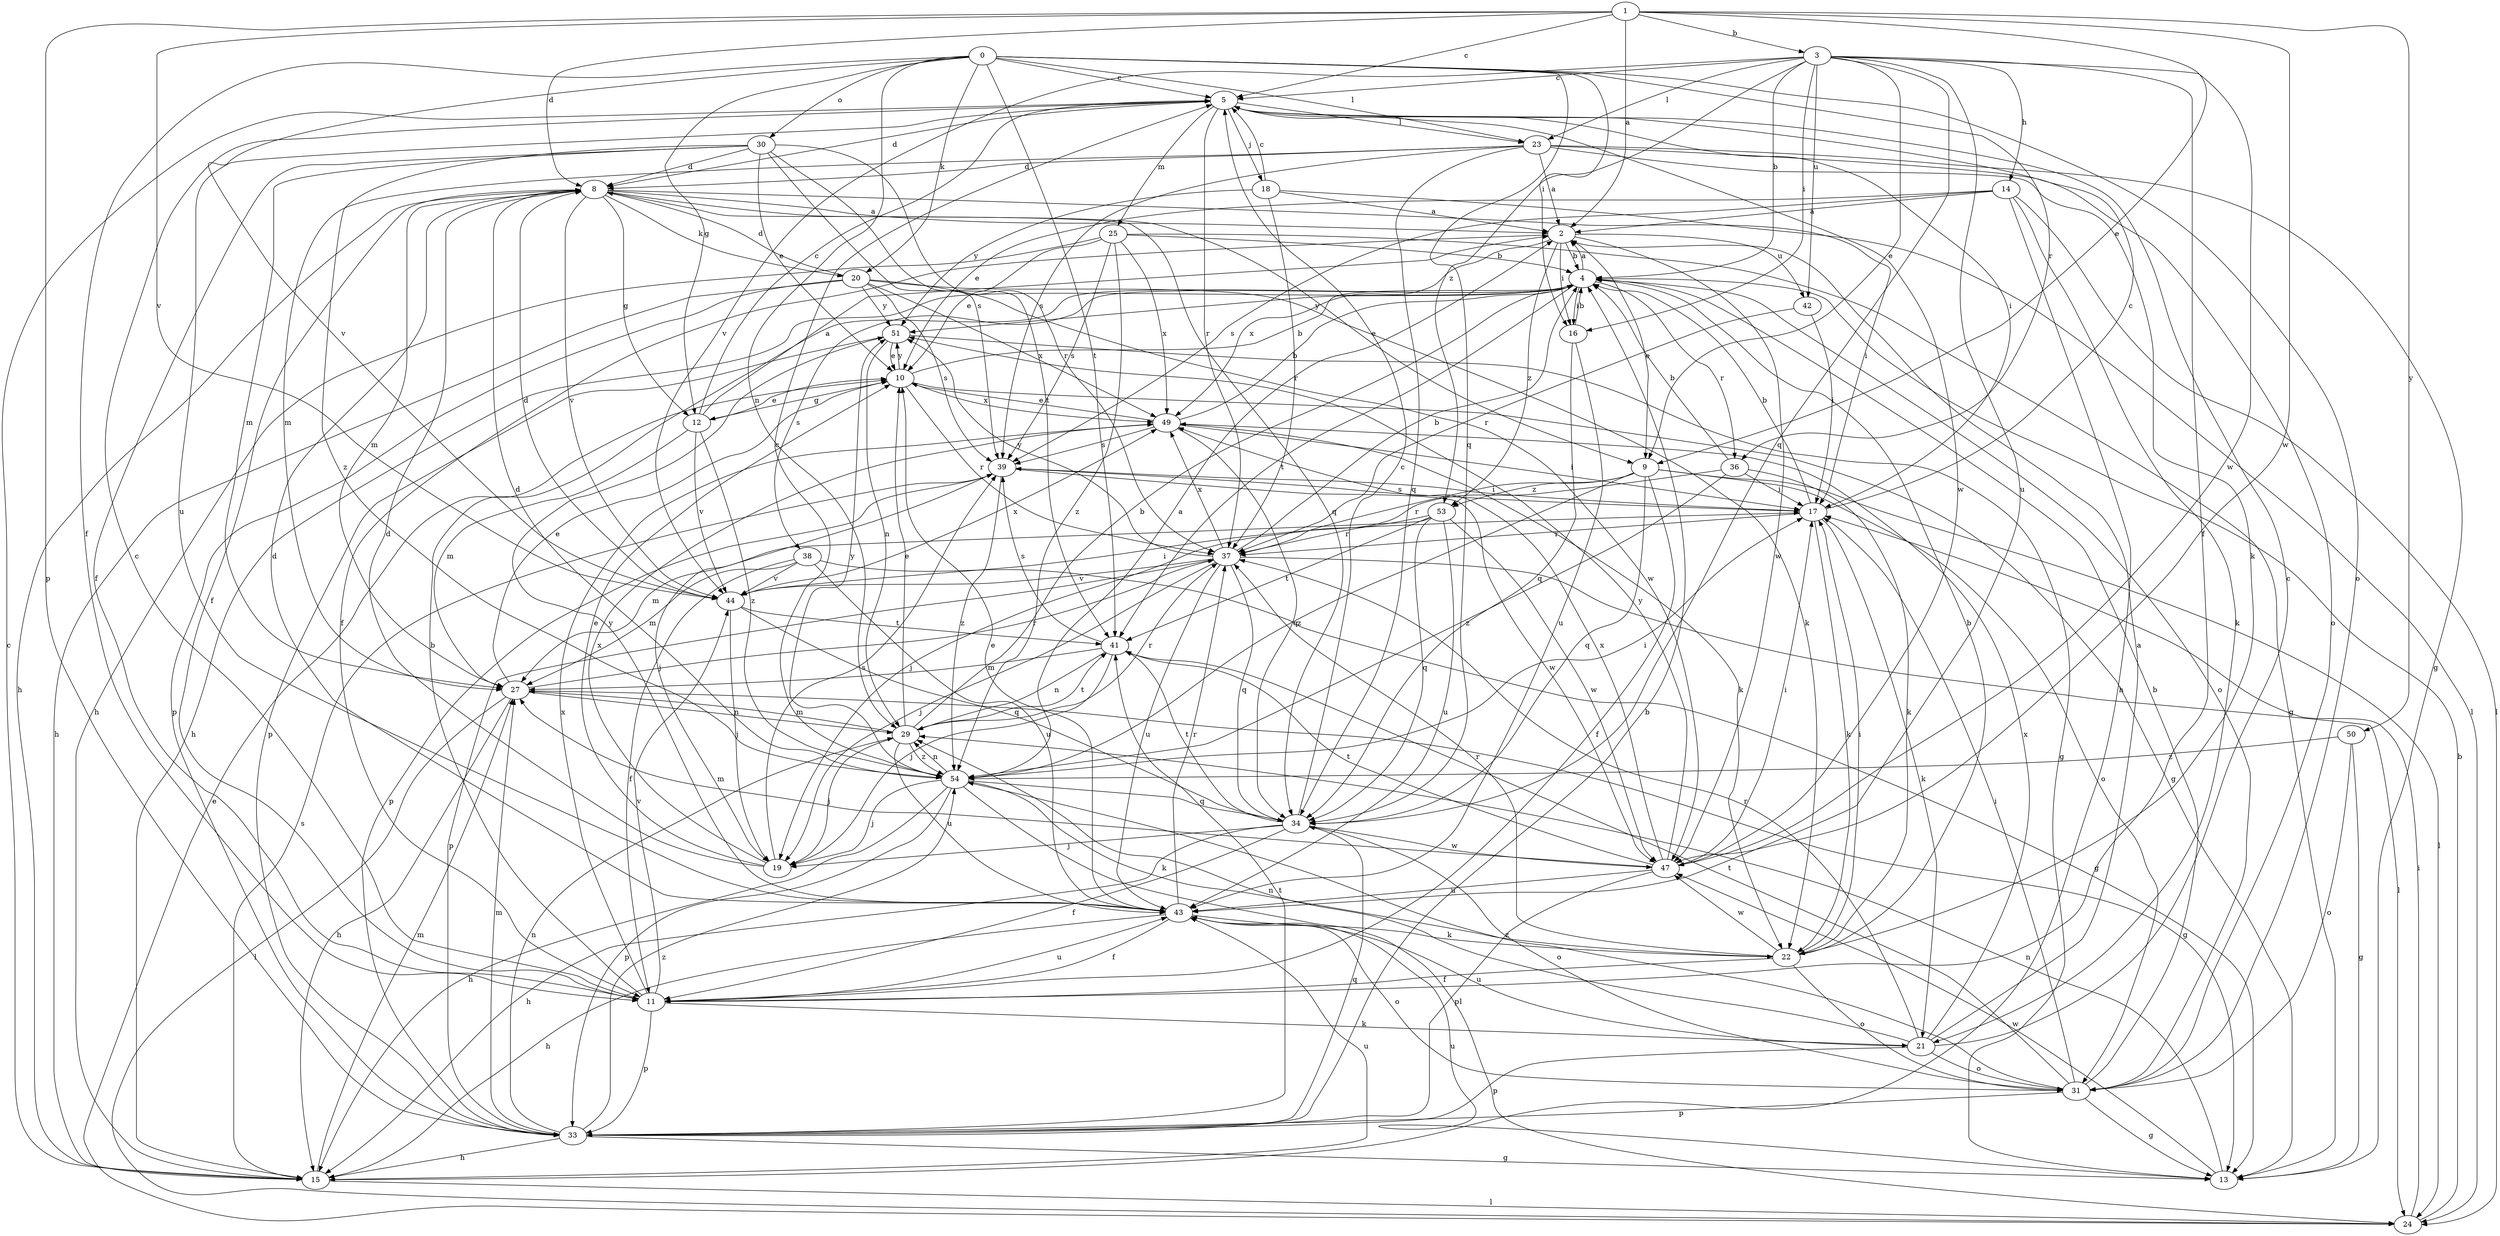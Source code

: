 strict digraph  {
0;
1;
2;
3;
4;
5;
8;
9;
10;
11;
12;
13;
14;
15;
16;
17;
18;
19;
20;
21;
22;
23;
24;
25;
27;
29;
30;
31;
33;
34;
36;
37;
38;
39;
41;
42;
43;
44;
47;
49;
50;
51;
53;
54;
0 -> 5  [label=c];
0 -> 11  [label=f];
0 -> 12  [label=g];
0 -> 16  [label=i];
0 -> 20  [label=k];
0 -> 23  [label=l];
0 -> 29  [label=n];
0 -> 30  [label=o];
0 -> 31  [label=o];
0 -> 34  [label=q];
0 -> 36  [label=r];
0 -> 41  [label=t];
0 -> 44  [label=v];
1 -> 2  [label=a];
1 -> 3  [label=b];
1 -> 5  [label=c];
1 -> 8  [label=d];
1 -> 9  [label=e];
1 -> 33  [label=p];
1 -> 44  [label=v];
1 -> 47  [label=w];
1 -> 50  [label=y];
2 -> 4  [label=b];
2 -> 9  [label=e];
2 -> 11  [label=f];
2 -> 16  [label=i];
2 -> 42  [label=u];
2 -> 47  [label=w];
2 -> 49  [label=x];
2 -> 53  [label=z];
3 -> 4  [label=b];
3 -> 5  [label=c];
3 -> 9  [label=e];
3 -> 11  [label=f];
3 -> 14  [label=h];
3 -> 16  [label=i];
3 -> 23  [label=l];
3 -> 34  [label=q];
3 -> 42  [label=u];
3 -> 43  [label=u];
3 -> 44  [label=v];
3 -> 47  [label=w];
3 -> 53  [label=z];
4 -> 2  [label=a];
4 -> 15  [label=h];
4 -> 16  [label=i];
4 -> 31  [label=o];
4 -> 36  [label=r];
4 -> 38  [label=s];
4 -> 41  [label=t];
4 -> 51  [label=y];
5 -> 8  [label=d];
5 -> 17  [label=i];
5 -> 18  [label=j];
5 -> 23  [label=l];
5 -> 25  [label=m];
5 -> 37  [label=r];
5 -> 43  [label=u];
5 -> 47  [label=w];
8 -> 2  [label=a];
8 -> 9  [label=e];
8 -> 11  [label=f];
8 -> 12  [label=g];
8 -> 15  [label=h];
8 -> 17  [label=i];
8 -> 20  [label=k];
8 -> 27  [label=m];
8 -> 34  [label=q];
8 -> 44  [label=v];
9 -> 11  [label=f];
9 -> 24  [label=l];
9 -> 31  [label=o];
9 -> 34  [label=q];
9 -> 37  [label=r];
9 -> 53  [label=z];
9 -> 54  [label=z];
10 -> 4  [label=b];
10 -> 12  [label=g];
10 -> 13  [label=g];
10 -> 37  [label=r];
10 -> 49  [label=x];
10 -> 51  [label=y];
11 -> 4  [label=b];
11 -> 5  [label=c];
11 -> 21  [label=k];
11 -> 33  [label=p];
11 -> 43  [label=u];
11 -> 44  [label=v];
11 -> 49  [label=x];
12 -> 2  [label=a];
12 -> 5  [label=c];
12 -> 10  [label=e];
12 -> 27  [label=m];
12 -> 44  [label=v];
12 -> 54  [label=z];
13 -> 29  [label=n];
13 -> 43  [label=u];
13 -> 47  [label=w];
14 -> 2  [label=a];
14 -> 10  [label=e];
14 -> 15  [label=h];
14 -> 21  [label=k];
14 -> 24  [label=l];
14 -> 39  [label=s];
15 -> 5  [label=c];
15 -> 24  [label=l];
15 -> 27  [label=m];
15 -> 39  [label=s];
15 -> 43  [label=u];
16 -> 4  [label=b];
16 -> 34  [label=q];
16 -> 43  [label=u];
17 -> 4  [label=b];
17 -> 5  [label=c];
17 -> 21  [label=k];
17 -> 22  [label=k];
17 -> 37  [label=r];
17 -> 39  [label=s];
18 -> 2  [label=a];
18 -> 5  [label=c];
18 -> 24  [label=l];
18 -> 37  [label=r];
18 -> 51  [label=y];
19 -> 8  [label=d];
19 -> 10  [label=e];
19 -> 39  [label=s];
19 -> 49  [label=x];
20 -> 8  [label=d];
20 -> 15  [label=h];
20 -> 22  [label=k];
20 -> 33  [label=p];
20 -> 39  [label=s];
20 -> 47  [label=w];
20 -> 49  [label=x];
20 -> 51  [label=y];
21 -> 2  [label=a];
21 -> 5  [label=c];
21 -> 29  [label=n];
21 -> 31  [label=o];
21 -> 33  [label=p];
21 -> 37  [label=r];
21 -> 43  [label=u];
21 -> 49  [label=x];
22 -> 4  [label=b];
22 -> 11  [label=f];
22 -> 17  [label=i];
22 -> 31  [label=o];
22 -> 37  [label=r];
22 -> 47  [label=w];
23 -> 2  [label=a];
23 -> 8  [label=d];
23 -> 13  [label=g];
23 -> 22  [label=k];
23 -> 27  [label=m];
23 -> 31  [label=o];
23 -> 34  [label=q];
23 -> 39  [label=s];
24 -> 4  [label=b];
24 -> 10  [label=e];
24 -> 17  [label=i];
25 -> 4  [label=b];
25 -> 10  [label=e];
25 -> 13  [label=g];
25 -> 15  [label=h];
25 -> 39  [label=s];
25 -> 49  [label=x];
25 -> 54  [label=z];
27 -> 10  [label=e];
27 -> 13  [label=g];
27 -> 15  [label=h];
27 -> 24  [label=l];
27 -> 29  [label=n];
27 -> 37  [label=r];
29 -> 4  [label=b];
29 -> 10  [label=e];
29 -> 19  [label=j];
29 -> 27  [label=m];
29 -> 37  [label=r];
29 -> 41  [label=t];
29 -> 43  [label=u];
29 -> 54  [label=z];
30 -> 8  [label=d];
30 -> 10  [label=e];
30 -> 11  [label=f];
30 -> 27  [label=m];
30 -> 37  [label=r];
30 -> 39  [label=s];
30 -> 41  [label=t];
30 -> 54  [label=z];
31 -> 4  [label=b];
31 -> 13  [label=g];
31 -> 17  [label=i];
31 -> 33  [label=p];
31 -> 41  [label=t];
31 -> 54  [label=z];
33 -> 4  [label=b];
33 -> 13  [label=g];
33 -> 15  [label=h];
33 -> 27  [label=m];
33 -> 29  [label=n];
33 -> 34  [label=q];
33 -> 41  [label=t];
33 -> 54  [label=z];
34 -> 5  [label=c];
34 -> 11  [label=f];
34 -> 15  [label=h];
34 -> 19  [label=j];
34 -> 31  [label=o];
34 -> 41  [label=t];
34 -> 47  [label=w];
36 -> 4  [label=b];
36 -> 17  [label=i];
36 -> 19  [label=j];
36 -> 22  [label=k];
36 -> 54  [label=z];
37 -> 4  [label=b];
37 -> 19  [label=j];
37 -> 24  [label=l];
37 -> 33  [label=p];
37 -> 34  [label=q];
37 -> 43  [label=u];
37 -> 44  [label=v];
37 -> 49  [label=x];
37 -> 51  [label=y];
38 -> 11  [label=f];
38 -> 13  [label=g];
38 -> 27  [label=m];
38 -> 43  [label=u];
38 -> 44  [label=v];
39 -> 17  [label=i];
39 -> 19  [label=j];
39 -> 33  [label=p];
39 -> 47  [label=w];
39 -> 54  [label=z];
41 -> 19  [label=j];
41 -> 27  [label=m];
41 -> 29  [label=n];
41 -> 39  [label=s];
42 -> 17  [label=i];
42 -> 37  [label=r];
43 -> 8  [label=d];
43 -> 10  [label=e];
43 -> 11  [label=f];
43 -> 15  [label=h];
43 -> 22  [label=k];
43 -> 31  [label=o];
43 -> 37  [label=r];
43 -> 51  [label=y];
44 -> 8  [label=d];
44 -> 17  [label=i];
44 -> 19  [label=j];
44 -> 34  [label=q];
44 -> 41  [label=t];
44 -> 49  [label=x];
47 -> 17  [label=i];
47 -> 27  [label=m];
47 -> 33  [label=p];
47 -> 41  [label=t];
47 -> 43  [label=u];
47 -> 49  [label=x];
47 -> 51  [label=y];
49 -> 4  [label=b];
49 -> 10  [label=e];
49 -> 17  [label=i];
49 -> 22  [label=k];
49 -> 34  [label=q];
49 -> 39  [label=s];
50 -> 13  [label=g];
50 -> 31  [label=o];
50 -> 54  [label=z];
51 -> 10  [label=e];
51 -> 13  [label=g];
51 -> 29  [label=n];
51 -> 33  [label=p];
53 -> 27  [label=m];
53 -> 34  [label=q];
53 -> 37  [label=r];
53 -> 41  [label=t];
53 -> 43  [label=u];
53 -> 47  [label=w];
54 -> 2  [label=a];
54 -> 5  [label=c];
54 -> 8  [label=d];
54 -> 15  [label=h];
54 -> 17  [label=i];
54 -> 19  [label=j];
54 -> 22  [label=k];
54 -> 24  [label=l];
54 -> 29  [label=n];
54 -> 33  [label=p];
54 -> 34  [label=q];
54 -> 51  [label=y];
}
